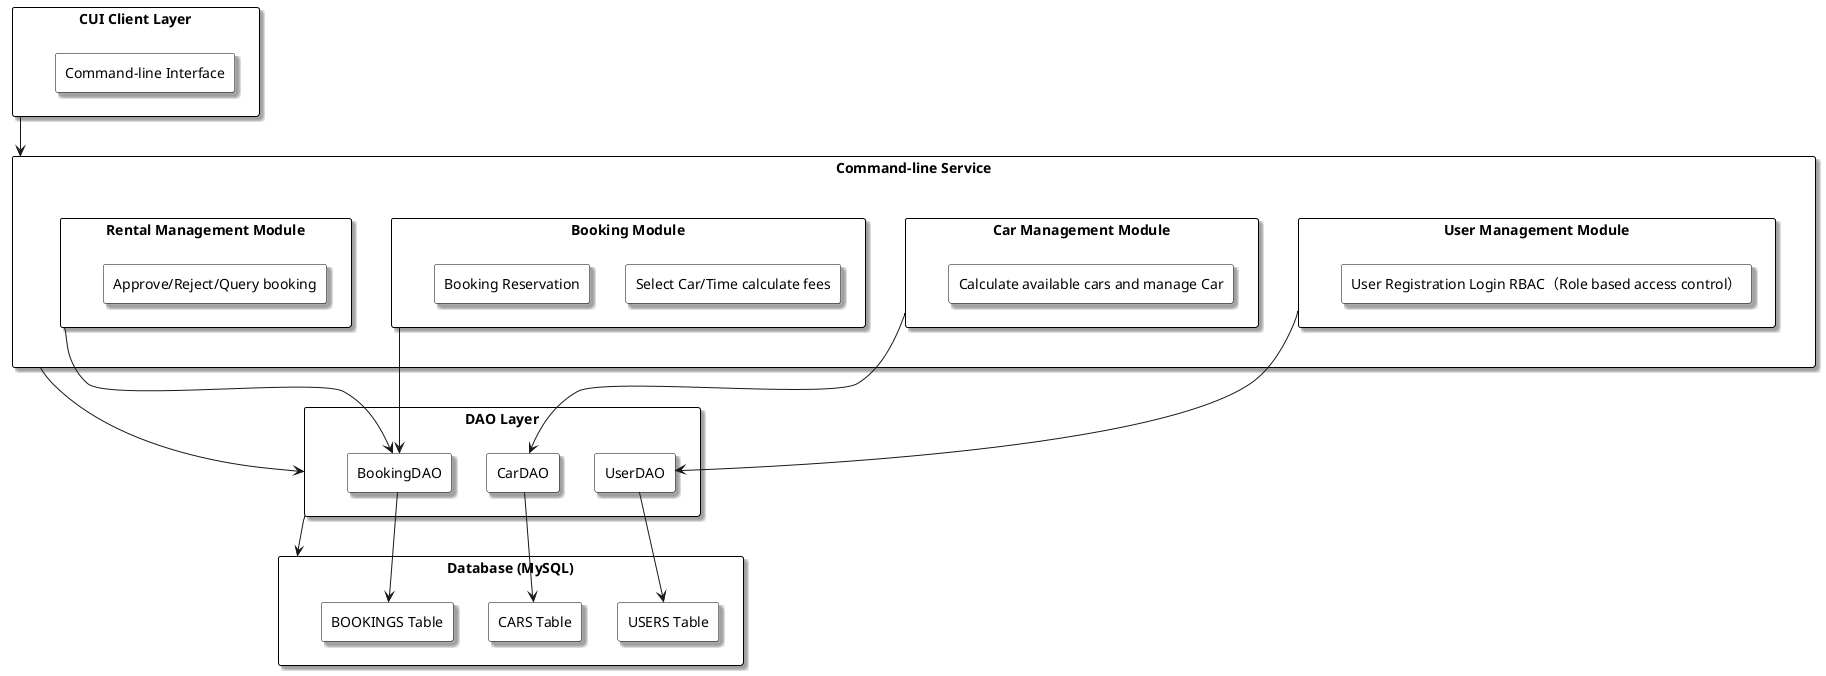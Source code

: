 @startuml
skinparam rectangle {
  BackgroundColor White
  BorderColor Black
  Shadowing true
}

rectangle "CUI Client Layer" as CUI {
    rectangle "Command-line Interface" as CLI
}

rectangle "Command-line Service" as CLS {

    rectangle "User Management Module" as UMM {
        rectangle "User Registration Login RBAC（Role based access control）" as UR
    }

    rectangle "Car Management Module" as CMM {
        rectangle "Calculate available cars and manage Car" as AC
    }

    rectangle "Booking Module" as RBM {
        rectangle "Select Car/Time calculate fees" as VACB
        rectangle "Booking Reservation" as BR
    }

    rectangle "Rental Management Module" as RMM {
        rectangle "Approve/Reject/Query booking" as ARB
    }
}
    rectangle "DAO Layer" as DAOL {
        rectangle "UserDAO" as UDAO
        rectangle "CarDAO" as CDAO
        rectangle "BookingDAO" as BDAO
    }
   rectangle "Database (MySQL)" as DB {
        rectangle "USERS Table" as UT
        rectangle "CARS Table" as CT
        rectangle "BOOKINGS Table" as BT
    }


CUI --> CLS
CLS --> DAOL
DAOL --> DB

UMM --> UDAO
CMM --> CDAO
RBM --> BDAO
RMM --> BDAO

UDAO --> UT
CDAO --> CT
BDAO --> BT

@enduml
